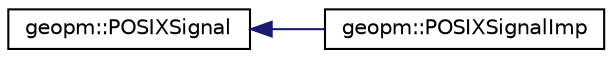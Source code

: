 digraph "Graphical Class Hierarchy"
{
 // LATEX_PDF_SIZE
  edge [fontname="Helvetica",fontsize="10",labelfontname="Helvetica",labelfontsize="10"];
  node [fontname="Helvetica",fontsize="10",shape=record];
  rankdir="LR";
  Node0 [label="geopm::POSIXSignal",height=0.2,width=0.4,color="black", fillcolor="white", style="filled",URL="$classgeopm_1_1_p_o_s_i_x_signal.html",tooltip=" "];
  Node0 -> Node1 [dir="back",color="midnightblue",fontsize="10",style="solid",fontname="Helvetica"];
  Node1 [label="geopm::POSIXSignalImp",height=0.2,width=0.4,color="black", fillcolor="white", style="filled",URL="$classgeopm_1_1_p_o_s_i_x_signal_imp.html",tooltip=" "];
}
